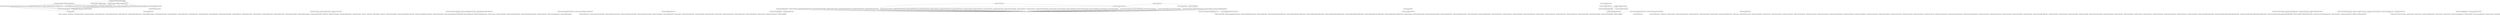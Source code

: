 digraph "packages_zeeguu_api_dot" {
rankdir=BT
charset="utf-8"
"api.zeeguu" [color="black", label=<api.zeeguu>, shape="box", style="solid"];
"api.zeeguu.api" [color="black", label=<api.zeeguu.api>, shape="box", style="solid"];
"api.zeeguu.api.app" [color="black", label=<api.zeeguu.api.app>, shape="box", style="solid"];
"api.zeeguu.api.cross_domain_app" [color="black", label=<api.zeeguu.api.cross_domain_app>, shape="box", style="solid"];
"api.zeeguu.api.custom_fmd_graphs" [color="black", label=<api.zeeguu.api.custom_fmd_graphs>, shape="box", style="solid"];
"api.zeeguu.api.endpoints" [color="black", label=<api.zeeguu.api.endpoints>, shape="box", style="solid"];
"api.zeeguu.api.endpoints.accounts" [color="black", label=<api.zeeguu.api.endpoints.accounts>, shape="box", style="solid"];
"api.zeeguu.api.endpoints.activity_tracking" [color="black", label=<api.zeeguu.api.endpoints.activity_tracking>, shape="box", style="solid"];
"api.zeeguu.api.endpoints.article" [color="black", label=<api.zeeguu.api.endpoints.article>, shape="box", style="solid"];
"api.zeeguu.api.endpoints.bookmarks_and_words" [color="black", label=<api.zeeguu.api.endpoints.bookmarks_and_words>, shape="box", style="solid"];
"api.zeeguu.api.endpoints.exercise_sessions" [color="black", label=<api.zeeguu.api.endpoints.exercise_sessions>, shape="box", style="solid"];
"api.zeeguu.api.endpoints.exercises" [color="black", label=<api.zeeguu.api.endpoints.exercises>, shape="box", style="solid"];
"api.zeeguu.api.endpoints.feature_toggles" [color="black", label=<api.zeeguu.api.endpoints.feature_toggles>, shape="box", style="solid"];
"api.zeeguu.api.endpoints.helpers" [color="black", label=<api.zeeguu.api.endpoints.helpers>, shape="box", style="solid"];
"api.zeeguu.api.endpoints.helpers.activity_sessions" [color="black", label=<api.zeeguu.api.endpoints.helpers.activity_sessions>, shape="box", style="solid"];
"api.zeeguu.api.endpoints.nlp" [color="black", label=<api.zeeguu.api.endpoints.nlp>, shape="box", style="solid"];
"api.zeeguu.api.endpoints.own_texts" [color="black", label=<api.zeeguu.api.endpoints.own_texts>, shape="box", style="solid"];
"api.zeeguu.api.endpoints.reading_sessions" [color="black", label=<api.zeeguu.api.endpoints.reading_sessions>, shape="box", style="solid"];
"api.zeeguu.api.endpoints.search" [color="black", label=<api.zeeguu.api.endpoints.search>, shape="box", style="solid"];
"api.zeeguu.api.endpoints.sessions" [color="black", label=<api.zeeguu.api.endpoints.sessions>, shape="box", style="solid"];
"api.zeeguu.api.endpoints.speech" [color="black", label=<api.zeeguu.api.endpoints.speech>, shape="box", style="solid"];
"api.zeeguu.api.endpoints.student" [color="black", label=<api.zeeguu.api.endpoints.student>, shape="box", style="solid"];
"api.zeeguu.api.endpoints.system_languages" [color="black", label=<api.zeeguu.api.endpoints.system_languages>, shape="box", style="solid"];
"api.zeeguu.api.endpoints.teacher_dashboard" [color="black", label=<api.zeeguu.api.endpoints.teacher_dashboard>, shape="box", style="solid"];
"api.zeeguu.api.endpoints.teacher_dashboard._common_api_parameters" [color="black", label=<api.zeeguu.api.endpoints.teacher_dashboard._common_api_parameters>, shape="box", style="solid"];
"api.zeeguu.api.endpoints.teacher_dashboard._only_teachers_decorator" [color="black", label=<api.zeeguu.api.endpoints.teacher_dashboard._only_teachers_decorator>, shape="box", style="solid"];
"api.zeeguu.api.endpoints.teacher_dashboard._permissions" [color="black", label=<api.zeeguu.api.endpoints.teacher_dashboard._permissions>, shape="box", style="solid"];
"api.zeeguu.api.endpoints.teacher_dashboard.article_management" [color="black", label=<api.zeeguu.api.endpoints.teacher_dashboard.article_management>, shape="box", style="solid"];
"api.zeeguu.api.endpoints.teacher_dashboard.cohorts" [color="black", label=<api.zeeguu.api.endpoints.teacher_dashboard.cohorts>, shape="box", style="solid"];
"api.zeeguu.api.endpoints.teacher_dashboard.general" [color="black", label=<api.zeeguu.api.endpoints.teacher_dashboard.general>, shape="box", style="solid"];
"api.zeeguu.api.endpoints.teacher_dashboard.helpers" [color="black", label=<api.zeeguu.api.endpoints.teacher_dashboard.helpers>, shape="box", style="solid"];
"api.zeeguu.api.endpoints.teacher_dashboard.student" [color="black", label=<api.zeeguu.api.endpoints.teacher_dashboard.student>, shape="box", style="solid"];
"api.zeeguu.api.endpoints.teacher_dashboard.student_exercises" [color="black", label=<api.zeeguu.api.endpoints.teacher_dashboard.student_exercises>, shape="box", style="solid"];
"api.zeeguu.api.endpoints.teacher_dashboard.student_overviews" [color="black", label=<api.zeeguu.api.endpoints.teacher_dashboard.student_overviews>, shape="box", style="solid"];
"api.zeeguu.api.endpoints.teacher_dashboard.student_readings" [color="black", label=<api.zeeguu.api.endpoints.teacher_dashboard.student_readings>, shape="box", style="solid"];
"api.zeeguu.api.endpoints.teacher_dashboard.student_words" [color="black", label=<api.zeeguu.api.endpoints.teacher_dashboard.student_words>, shape="box", style="solid"];
"api.zeeguu.api.endpoints.topics" [color="black", label=<api.zeeguu.api.endpoints.topics>, shape="box", style="solid"];
"api.zeeguu.api.endpoints.translation" [color="black", label=<api.zeeguu.api.endpoints.translation>, shape="box", style="solid"];
"api.zeeguu.api.endpoints.user" [color="black", label=<api.zeeguu.api.endpoints.user>, shape="box", style="solid"];
"api.zeeguu.api.endpoints.user_article" [color="black", label=<api.zeeguu.api.endpoints.user_article>, shape="box", style="solid"];
"api.zeeguu.api.endpoints.user_articles" [color="black", label=<api.zeeguu.api.endpoints.user_articles>, shape="box", style="solid"];
"api.zeeguu.api.endpoints.user_languages" [color="black", label=<api.zeeguu.api.endpoints.user_languages>, shape="box", style="solid"];
"api.zeeguu.api.endpoints.user_notifications" [color="black", label=<api.zeeguu.api.endpoints.user_notifications>, shape="box", style="solid"];
"api.zeeguu.api.endpoints.user_preferences" [color="black", label=<api.zeeguu.api.endpoints.user_preferences>, shape="box", style="solid"];
"api.zeeguu.api.endpoints.user_statistics" [color="black", label=<api.zeeguu.api.endpoints.user_statistics>, shape="box", style="solid"];
"api.zeeguu.api.utils" [color="black", label=<api.zeeguu.api.utils>, shape="box", style="solid"];
"api.zeeguu.api.utils.abort_handling" [color="black", label=<api.zeeguu.api.utils.abort_handling>, shape="box", style="solid"];
"api.zeeguu.api.utils.feedparser_extensions" [color="black", label=<api.zeeguu.api.utils.feedparser_extensions>, shape="box", style="solid"];
"api.zeeguu.api.utils.json_result" [color="black", label=<api.zeeguu.api.utils.json_result>, shape="box", style="solid"];
"api.zeeguu.api.utils.parse_json_boolean" [color="black", label=<api.zeeguu.api.utils.parse_json_boolean>, shape="box", style="solid"];
"api.zeeguu.api.utils.route_wrappers" [color="black", label=<api.zeeguu.api.utils.route_wrappers>, shape="box", style="solid"];
"api.zeeguu.api.utils.translator" [color="black", label=<api.zeeguu.api.utils.translator>, shape="box", style="solid"];
"api.zeeguu.cl" [color="black", label=<api.zeeguu.cl>, shape="box", style="solid"];
"api.zeeguu.config" [color="black", label=<api.zeeguu.config>, shape="box", style="solid"];
"api.zeeguu.config.loader" [color="black", label=<api.zeeguu.config.loader>, shape="box", style="solid"];
"api.zeeguu.core" [color="black", label=<api.zeeguu.core>, shape="box", style="solid"];
"api.zeeguu.core.account_management" [color="black", label=<api.zeeguu.core.account_management>, shape="box", style="solid"];
"api.zeeguu.core.account_management.user_account_creation" [color="black", label=<api.zeeguu.core.account_management.user_account_creation>, shape="box", style="solid"];
"api.zeeguu.core.account_management.user_account_deletion" [color="black", label=<api.zeeguu.core.account_management.user_account_deletion>, shape="box", style="solid"];
"api.zeeguu.core.behavioral_modeling" [color="black", label=<api.zeeguu.core.behavioral_modeling>, shape="box", style="solid"];
"api.zeeguu.core.behavioral_modeling.scroll_last_reading_percentage" [color="black", label=<api.zeeguu.core.behavioral_modeling.scroll_last_reading_percentage>, shape="box", style="solid"];
"api.zeeguu.core.bookmark_quality" [color="black", label=<api.zeeguu.core.bookmark_quality>, shape="box", style="solid"];
"api.zeeguu.core.bookmark_quality.fit_for_study" [color="black", label=<api.zeeguu.core.bookmark_quality.fit_for_study>, shape="box", style="solid"];
"api.zeeguu.core.bookmark_quality.negative_qualities" [color="black", label=<api.zeeguu.core.bookmark_quality.negative_qualities>, shape="box", style="solid"];
"api.zeeguu.core.bookmark_quality.positive_qualities" [color="black", label=<api.zeeguu.core.bookmark_quality.positive_qualities>, shape="box", style="solid"];
"api.zeeguu.core.bookmark_quality.top_bookmarks_for_user" [color="black", label=<api.zeeguu.core.bookmark_quality.top_bookmarks_for_user>, shape="box", style="solid"];
"api.zeeguu.core.constants" [color="black", label=<api.zeeguu.core.constants>, shape="box", style="solid"];
"api.zeeguu.core.content_cleaning" [color="black", label=<api.zeeguu.core.content_cleaning>, shape="box", style="solid"];
"api.zeeguu.core.content_cleaning.content_cleaner" [color="black", label=<api.zeeguu.core.content_cleaning.content_cleaner>, shape="box", style="solid"];
"api.zeeguu.core.content_cleaning.unicode_normalization" [color="black", label=<api.zeeguu.core.content_cleaning.unicode_normalization>, shape="box", style="solid"];
"api.zeeguu.core.content_quality" [color="black", label=<api.zeeguu.core.content_quality>, shape="box", style="solid"];
"api.zeeguu.core.content_quality.quality_filter" [color="black", label=<api.zeeguu.core.content_quality.quality_filter>, shape="box", style="solid"];
"api.zeeguu.core.content_recommender" [color="black", label=<api.zeeguu.core.content_recommender>, shape="box", style="solid"];
"api.zeeguu.core.content_recommender.elastic_recommender" [color="black", label=<api.zeeguu.core.content_recommender.elastic_recommender>, shape="box", style="solid"];
"api.zeeguu.core.content_retriever" [color="black", label=<api.zeeguu.core.content_retriever>, shape="box", style="solid"];
"api.zeeguu.core.content_retriever.article_downloader" [color="black", label=<api.zeeguu.core.content_retriever.article_downloader>, shape="box", style="solid"];
"api.zeeguu.core.content_retriever.crawler_exceptions" [color="black", label=<api.zeeguu.core.content_retriever.crawler_exceptions>, shape="box", style="solid"];
"api.zeeguu.core.content_retriever.parse_with_newspaper" [color="black", label=<api.zeeguu.core.content_retriever.parse_with_newspaper>, shape="box", style="solid"];
"api.zeeguu.core.content_retriever.parse_with_readability_server" [color="black", label=<api.zeeguu.core.content_retriever.parse_with_readability_server>, shape="box", style="solid"];
"api.zeeguu.core.content_retriever.video_dowloader" [color="black", label=<api.zeeguu.core.content_retriever.video_dowloader>, shape="box", style="solid"];
"api.zeeguu.core.crowd_translations" [color="black", label=<api.zeeguu.core.crowd_translations>, shape="box", style="solid"];
"api.zeeguu.core.definition_of_learned" [color="black", label=<api.zeeguu.core.definition_of_learned>, shape="box", style="solid"];
"api.zeeguu.core.definition_of_learned.is_learned" [color="black", label=<api.zeeguu.core.definition_of_learned.is_learned>, shape="box", style="solid"];
"api.zeeguu.core.elastic" [color="black", label=<api.zeeguu.core.elastic>, shape="box", style="solid"];
"api.zeeguu.core.elastic.elastic_query_builder" [color="black", label=<api.zeeguu.core.elastic.elastic_query_builder>, shape="box", style="solid"];
"api.zeeguu.core.elastic.indexing" [color="black", label=<api.zeeguu.core.elastic.indexing>, shape="box", style="solid"];
"api.zeeguu.core.elastic.settings" [color="black", label=<api.zeeguu.core.elastic.settings>, shape="box", style="solid"];
"api.zeeguu.core.emailer" [color="black", label=<api.zeeguu.core.emailer>, shape="box", style="solid"];
"api.zeeguu.core.emailer.password_reset" [color="black", label=<api.zeeguu.core.emailer.password_reset>, shape="box", style="solid"];
"api.zeeguu.core.emailer.user_activity" [color="black", label=<api.zeeguu.core.emailer.user_activity>, shape="box", style="solid"];
"api.zeeguu.core.emailer.zeeguu_mailer" [color="black", label=<api.zeeguu.core.emailer.zeeguu_mailer>, shape="box", style="solid"];
"api.zeeguu.core.exercises" [color="black", label=<api.zeeguu.core.exercises>, shape="box", style="solid"];
"api.zeeguu.core.exercises.similar_words" [color="black", label=<api.zeeguu.core.exercises.similar_words>, shape="box", style="solid"];
"api.zeeguu.core.feed_handler" [color="black", label=<api.zeeguu.core.feed_handler>, shape="box", style="solid"];
"api.zeeguu.core.feed_handler.feed_handler" [color="black", label=<api.zeeguu.core.feed_handler.feed_handler>, shape="box", style="solid"];
"api.zeeguu.core.feed_handler.newspaperfeed" [color="black", label=<api.zeeguu.core.feed_handler.newspaperfeed>, shape="box", style="solid"];
"api.zeeguu.core.feed_handler.rssfeed" [color="black", label=<api.zeeguu.core.feed_handler.rssfeed>, shape="box", style="solid"];
"api.zeeguu.core.language" [color="black", label=<api.zeeguu.core.language>, shape="box", style="solid"];
"api.zeeguu.core.language.difficulty_estimator_factory" [color="black", label=<api.zeeguu.core.language.difficulty_estimator_factory>, shape="box", style="solid"];
"api.zeeguu.core.language.difficulty_estimator_strategy" [color="black", label=<api.zeeguu.core.language.difficulty_estimator_strategy>, shape="box", style="solid"];
"api.zeeguu.core.language.strategies" [color="black", label=<api.zeeguu.core.language.strategies>, shape="box", style="solid"];
"api.zeeguu.core.language.strategies.cognacy_difficulty_estimator" [color="black", label=<api.zeeguu.core.language.strategies.cognacy_difficulty_estimator>, shape="box", style="solid"];
"api.zeeguu.core.language.strategies.cognacy_wh_difficulty_estimator" [color="black", label=<api.zeeguu.core.language.strategies.cognacy_wh_difficulty_estimator>, shape="box", style="solid"];
"api.zeeguu.core.language.strategies.default_difficulty_estimator" [color="black", label=<api.zeeguu.core.language.strategies.default_difficulty_estimator>, shape="box", style="solid"];
"api.zeeguu.core.language.strategies.flesch_kincaid_difficulty_estimator" [color="black", label=<api.zeeguu.core.language.strategies.flesch_kincaid_difficulty_estimator>, shape="box", style="solid"];
"api.zeeguu.core.language.strategies.frequency_difficulty_estimator" [color="black", label=<api.zeeguu.core.language.strategies.frequency_difficulty_estimator>, shape="box", style="solid"];
"api.zeeguu.core.language.strategies.word_history_difficulty_estimator" [color="black", label=<api.zeeguu.core.language.strategies.word_history_difficulty_estimator>, shape="box", style="solid"];
"api.zeeguu.core.language.strategies.word_rank_difficulty_estimator" [color="black", label=<api.zeeguu.core.language.strategies.word_rank_difficulty_estimator>, shape="box", style="solid"];
"api.zeeguu.core.ml_models" [color="black", label=<api.zeeguu.core.ml_models>, shape="box", style="solid"];
"api.zeeguu.core.ml_models.paywall_detector" [color="black", label=<api.zeeguu.core.ml_models.paywall_detector>, shape="box", style="solid"];
"api.zeeguu.core.ml_models.utils" [color="black", label=<api.zeeguu.core.ml_models.utils>, shape="box", style="solid"];
"api.zeeguu.core.model" [color="black", label=<api.zeeguu.core.model>, shape="box", style="solid"];
"api.zeeguu.core.model.article" [color="black", label=<api.zeeguu.core.model.article>, shape="box", style="solid"];
"api.zeeguu.core.model.article_broken_code_map" [color="black", label=<api.zeeguu.core.model.article_broken_code_map>, shape="box", style="solid"];
"api.zeeguu.core.model.article_difficulty_feedback" [color="black", label=<api.zeeguu.core.model.article_difficulty_feedback>, shape="box", style="solid"];
"api.zeeguu.core.model.article_fragment" [color="black", label=<api.zeeguu.core.model.article_fragment>, shape="box", style="solid"];
"api.zeeguu.core.model.article_fragment_context" [color="black", label=<api.zeeguu.core.model.article_fragment_context>, shape="box", style="solid"];
"api.zeeguu.core.model.article_title_context" [color="black", label=<api.zeeguu.core.model.article_title_context>, shape="box", style="solid"];
"api.zeeguu.core.model.article_topic_map" [color="black", label=<api.zeeguu.core.model.article_topic_map>, shape="box", style="solid"];
"api.zeeguu.core.model.article_topic_user_feedback" [color="black", label=<api.zeeguu.core.model.article_topic_user_feedback>, shape="box", style="solid"];
"api.zeeguu.core.model.article_url_keyword_map" [color="black", label=<api.zeeguu.core.model.article_url_keyword_map>, shape="box", style="solid"];
"api.zeeguu.core.model.bookmark" [color="black", label=<api.zeeguu.core.model.bookmark>, shape="box", style="solid"];
"api.zeeguu.core.model.bookmark_context" [color="black", label=<api.zeeguu.core.model.bookmark_context>, shape="box", style="solid"];
"api.zeeguu.core.model.bookmark_user_preference" [color="black", label=<api.zeeguu.core.model.bookmark_user_preference>, shape="box", style="solid"];
"api.zeeguu.core.model.cohort" [color="black", label=<api.zeeguu.core.model.cohort>, shape="box", style="solid"];
"api.zeeguu.core.model.cohort_article_map" [color="black", label=<api.zeeguu.core.model.cohort_article_map>, shape="box", style="solid"];
"api.zeeguu.core.model.context_type" [color="black", label=<api.zeeguu.core.model.context_type>, shape="box", style="solid"];
"api.zeeguu.core.model.difficulty_lingo_rank" [color="black", label=<api.zeeguu.core.model.difficulty_lingo_rank>, shape="box", style="solid"];
"api.zeeguu.core.model.domain_name" [color="black", label=<api.zeeguu.core.model.domain_name>, shape="box", style="solid"];
"api.zeeguu.core.model.exercise" [color="black", label=<api.zeeguu.core.model.exercise>, shape="box", style="solid"];
"api.zeeguu.core.model.exercise_outcome" [color="black", label=<api.zeeguu.core.model.exercise_outcome>, shape="box", style="solid"];
"api.zeeguu.core.model.exercise_source" [color="black", label=<api.zeeguu.core.model.exercise_source>, shape="box", style="solid"];
"api.zeeguu.core.model.feed" [color="black", label=<api.zeeguu.core.model.feed>, shape="box", style="solid"];
"api.zeeguu.core.model.feedback_component" [color="black", label=<api.zeeguu.core.model.feedback_component>, shape="box", style="solid"];
"api.zeeguu.core.model.language" [color="black", label=<api.zeeguu.core.model.language>, shape="box", style="solid"];
"api.zeeguu.core.model.learning_cycle" [color="black", label=<api.zeeguu.core.model.learning_cycle>, shape="box", style="solid"];
"api.zeeguu.core.model.new_text" [color="black", label=<api.zeeguu.core.model.new_text>, shape="box", style="solid"];
"api.zeeguu.core.model.notification" [color="black", label=<api.zeeguu.core.model.notification>, shape="box", style="solid"];
"api.zeeguu.core.model.personal_copy" [color="black", label=<api.zeeguu.core.model.personal_copy>, shape="box", style="solid"];
"api.zeeguu.core.model.search" [color="black", label=<api.zeeguu.core.model.search>, shape="box", style="solid"];
"api.zeeguu.core.model.search_filter" [color="black", label=<api.zeeguu.core.model.search_filter>, shape="box", style="solid"];
"api.zeeguu.core.model.search_subscription" [color="black", label=<api.zeeguu.core.model.search_subscription>, shape="box", style="solid"];
"api.zeeguu.core.model.session" [color="black", label=<api.zeeguu.core.model.session>, shape="box", style="solid"];
"api.zeeguu.core.model.sorted_exercise_log" [color="black", label=<api.zeeguu.core.model.sorted_exercise_log>, shape="box", style="solid"];
"api.zeeguu.core.model.source" [color="black", label=<api.zeeguu.core.model.source>, shape="box", style="solid"];
"api.zeeguu.core.model.source_text" [color="black", label=<api.zeeguu.core.model.source_text>, shape="box", style="solid"];
"api.zeeguu.core.model.source_type" [color="black", label=<api.zeeguu.core.model.source_type>, shape="box", style="solid"];
"api.zeeguu.core.model.starred_article" [color="black", label=<api.zeeguu.core.model.starred_article>, shape="box", style="solid"];
"api.zeeguu.core.model.teacher" [color="black", label=<api.zeeguu.core.model.teacher>, shape="box", style="solid"];
"api.zeeguu.core.model.teacher_cohort_map" [color="black", label=<api.zeeguu.core.model.teacher_cohort_map>, shape="box", style="solid"];
"api.zeeguu.core.model.text" [color="black", label=<api.zeeguu.core.model.text>, shape="box", style="solid"];
"api.zeeguu.core.model.topic" [color="black", label=<api.zeeguu.core.model.topic>, shape="box", style="solid"];
"api.zeeguu.core.model.topic_filter" [color="black", label=<api.zeeguu.core.model.topic_filter>, shape="box", style="solid"];
"api.zeeguu.core.model.topic_subscription" [color="black", label=<api.zeeguu.core.model.topic_subscription>, shape="box", style="solid"];
"api.zeeguu.core.model.unique_code" [color="black", label=<api.zeeguu.core.model.unique_code>, shape="box", style="solid"];
"api.zeeguu.core.model.url" [color="black", label=<api.zeeguu.core.model.url>, shape="box", style="solid"];
"api.zeeguu.core.model.url_keyword" [color="black", label=<api.zeeguu.core.model.url_keyword>, shape="box", style="solid"];
"api.zeeguu.core.model.user" [color="black", label=<api.zeeguu.core.model.user>, shape="box", style="solid"];
"api.zeeguu.core.model.user_activitiy_data" [color="black", label=<api.zeeguu.core.model.user_activitiy_data>, shape="box", style="solid"];
"api.zeeguu.core.model.user_article" [color="black", label=<api.zeeguu.core.model.user_article>, shape="box", style="solid"];
"api.zeeguu.core.model.user_cohort_map" [color="black", label=<api.zeeguu.core.model.user_cohort_map>, shape="box", style="solid"];
"api.zeeguu.core.model.user_exercise_session" [color="black", label=<api.zeeguu.core.model.user_exercise_session>, shape="box", style="solid"];
"api.zeeguu.core.model.user_feedback" [color="black", label=<api.zeeguu.core.model.user_feedback>, shape="box", style="solid"];
"api.zeeguu.core.model.user_language" [color="black", label=<api.zeeguu.core.model.user_language>, shape="box", style="solid"];
"api.zeeguu.core.model.user_notification" [color="black", label=<api.zeeguu.core.model.user_notification>, shape="box", style="solid"];
"api.zeeguu.core.model.user_preference" [color="black", label=<api.zeeguu.core.model.user_preference>, shape="box", style="solid"];
"api.zeeguu.core.model.user_reading_session" [color="black", label=<api.zeeguu.core.model.user_reading_session>, shape="box", style="solid"];
"api.zeeguu.core.model.user_word" [color="black", label=<api.zeeguu.core.model.user_word>, shape="box", style="solid"];
"api.zeeguu.core.model.video_title_context" [color="black", label=<api.zeeguu.core.model.video_title_context>, shape="box", style="solid"];
"api.zeeguu.core.model.word_to_study" [color="black", label=<api.zeeguu.core.model.word_to_study>, shape="box", style="solid"];
"api.zeeguu.core.nlp_pipeline" [color="black", label=<api.zeeguu.core.nlp_pipeline>, shape="box", style="solid"];
"api.zeeguu.core.nlp_pipeline.alignment_errant" [color="black", label=<api.zeeguu.core.nlp_pipeline.alignment_errant>, shape="box", style="solid"];
"api.zeeguu.core.nlp_pipeline.automatic_gec_tagging" [color="black", label=<api.zeeguu.core.nlp_pipeline.automatic_gec_tagging>, shape="box", style="solid"];
"api.zeeguu.core.nlp_pipeline.confusion_generator" [color="black", label=<api.zeeguu.core.nlp_pipeline.confusion_generator>, shape="box", style="solid"];
"api.zeeguu.core.nlp_pipeline.edit_errant" [color="black", label=<api.zeeguu.core.nlp_pipeline.edit_errant>, shape="box", style="solid"];
"api.zeeguu.core.nlp_pipeline.reduce_context" [color="black", label=<api.zeeguu.core.nlp_pipeline.reduce_context>, shape="box", style="solid"];
"api.zeeguu.core.nlp_pipeline.spacy_wrapper" [color="black", label=<api.zeeguu.core.nlp_pipeline.spacy_wrapper>, shape="box", style="solid"];
"api.zeeguu.core.semantic_search" [color="black", label=<api.zeeguu.core.semantic_search>, shape="box", style="solid"];
"api.zeeguu.core.semantic_search.elastic_semantic_search" [color="black", label=<api.zeeguu.core.semantic_search.elastic_semantic_search>, shape="box", style="solid"];
"api.zeeguu.core.semantic_vector_api" [color="black", label=<api.zeeguu.core.semantic_vector_api>, shape="box", style="solid"];
"api.zeeguu.core.semantic_vector_api.retrieve_embeddings" [color="black", label=<api.zeeguu.core.semantic_vector_api.retrieve_embeddings>, shape="box", style="solid"];
"api.zeeguu.core.sql" [color="black", label=<api.zeeguu.core.sql>, shape="box", style="solid"];
"api.zeeguu.core.sql.learner" [color="black", label=<api.zeeguu.core.sql.learner>, shape="box", style="solid"];
"api.zeeguu.core.sql.learner.exercises_history" [color="black", label=<api.zeeguu.core.sql.learner.exercises_history>, shape="box", style="solid"];
"api.zeeguu.core.sql.learner.words" [color="black", label=<api.zeeguu.core.sql.learner.words>, shape="box", style="solid"];
"api.zeeguu.core.sql.query_building" [color="black", label=<api.zeeguu.core.sql.query_building>, shape="box", style="solid"];
"api.zeeguu.core.sql.teacher" [color="black", label=<api.zeeguu.core.sql.teacher>, shape="box", style="solid"];
"api.zeeguu.core.sql.teacher.teachers_for_cohort" [color="black", label=<api.zeeguu.core.sql.teacher.teachers_for_cohort>, shape="box", style="solid"];
"api.zeeguu.core.test" [color="black", label=<api.zeeguu.core.test>, shape="box", style="solid"];
"api.zeeguu.core.test.mocking_the_web" [color="black", label=<api.zeeguu.core.test.mocking_the_web>, shape="box", style="solid"];
"api.zeeguu.core.test.model_test_mixin" [color="black", label=<api.zeeguu.core.test.model_test_mixin>, shape="box", style="solid"];
"api.zeeguu.core.test.rules" [color="black", label=<api.zeeguu.core.test.rules>, shape="box", style="solid"];
"api.zeeguu.core.test.rules.article_rule" [color="black", label=<api.zeeguu.core.test.rules.article_rule>, shape="box", style="solid"];
"api.zeeguu.core.test.rules.base_rule" [color="black", label=<api.zeeguu.core.test.rules.base_rule>, shape="box", style="solid"];
"api.zeeguu.core.test.rules.bookmark_rule" [color="black", label=<api.zeeguu.core.test.rules.bookmark_rule>, shape="box", style="solid"];
"api.zeeguu.core.test.rules.cohort_rule" [color="black", label=<api.zeeguu.core.test.rules.cohort_rule>, shape="box", style="solid"];
"api.zeeguu.core.test.rules.exercise_rule" [color="black", label=<api.zeeguu.core.test.rules.exercise_rule>, shape="box", style="solid"];
"api.zeeguu.core.test.rules.exercise_session_rule" [color="black", label=<api.zeeguu.core.test.rules.exercise_session_rule>, shape="box", style="solid"];
"api.zeeguu.core.test.rules.feed_rule" [color="black", label=<api.zeeguu.core.test.rules.feed_rule>, shape="box", style="solid"];
"api.zeeguu.core.test.rules.language_rule" [color="black", label=<api.zeeguu.core.test.rules.language_rule>, shape="box", style="solid"];
"api.zeeguu.core.test.rules.outcome_rule" [color="black", label=<api.zeeguu.core.test.rules.outcome_rule>, shape="box", style="solid"];
"api.zeeguu.core.test.rules.scheduler_rule" [color="black", label=<api.zeeguu.core.test.rules.scheduler_rule>, shape="box", style="solid"];
"api.zeeguu.core.test.rules.source_rule" [color="black", label=<api.zeeguu.core.test.rules.source_rule>, shape="box", style="solid"];
"api.zeeguu.core.test.rules.text_rule" [color="black", label=<api.zeeguu.core.test.rules.text_rule>, shape="box", style="solid"];
"api.zeeguu.core.test.rules.topic_rule" [color="black", label=<api.zeeguu.core.test.rules.topic_rule>, shape="box", style="solid"];
"api.zeeguu.core.test.rules.url_rule" [color="black", label=<api.zeeguu.core.test.rules.url_rule>, shape="box", style="solid"];
"api.zeeguu.core.test.rules.user_article_rule" [color="black", label=<api.zeeguu.core.test.rules.user_article_rule>, shape="box", style="solid"];
"api.zeeguu.core.test.rules.user_exercise_session_rule" [color="black", label=<api.zeeguu.core.test.rules.user_exercise_session_rule>, shape="box", style="solid"];
"api.zeeguu.core.test.rules.user_reading_session_rule" [color="black", label=<api.zeeguu.core.test.rules.user_reading_session_rule>, shape="box", style="solid"];
"api.zeeguu.core.test.rules.user_rule" [color="black", label=<api.zeeguu.core.test.rules.user_rule>, shape="box", style="solid"];
"api.zeeguu.core.test.rules.user_word_rule" [color="black", label=<api.zeeguu.core.test.rules.user_word_rule>, shape="box", style="solid"];
"api.zeeguu.core.test.test_article" [color="black", label=<api.zeeguu.core.test.test_article>, shape="box", style="solid"];
"api.zeeguu.core.test.test_bookmark" [color="black", label=<api.zeeguu.core.test.test_bookmark>, shape="box", style="solid"];
"api.zeeguu.core.test.test_cohort" [color="black", label=<api.zeeguu.core.test.test_cohort>, shape="box", style="solid"];
"api.zeeguu.core.test.test_difficulty_estimator_factory" [color="black", label=<api.zeeguu.core.test.test_difficulty_estimator_factory>, shape="box", style="solid"];
"api.zeeguu.core.test.test_domain" [color="black", label=<api.zeeguu.core.test.test_domain>, shape="box", style="solid"];
"api.zeeguu.core.test.test_feed" [color="black", label=<api.zeeguu.core.test.test_feed>, shape="box", style="solid"];
"api.zeeguu.core.test.test_language" [color="black", label=<api.zeeguu.core.test.test_language>, shape="box", style="solid"];
"api.zeeguu.core.test.test_logging" [color="black", label=<api.zeeguu.core.test.test_logging>, shape="box", style="solid"];
"api.zeeguu.core.test.test_retrieve_and_compute" [color="black", label=<api.zeeguu.core.test.test_retrieve_and_compute>, shape="box", style="solid"];
"api.zeeguu.core.test.test_scheduling" [color="black", label=<api.zeeguu.core.test.test_scheduling>, shape="box", style="solid"];
"api.zeeguu.core.test.test_text" [color="black", label=<api.zeeguu.core.test.test_text>, shape="box", style="solid"];
"api.zeeguu.core.test.test_tokenizer" [color="black", label=<api.zeeguu.core.test.test_tokenizer>, shape="box", style="solid"];
"api.zeeguu.core.test.test_url" [color="black", label=<api.zeeguu.core.test.test_url>, shape="box", style="solid"];
"api.zeeguu.core.test.test_url_keywords" [color="black", label=<api.zeeguu.core.test.test_url_keywords>, shape="box", style="solid"];
"api.zeeguu.core.test.test_user" [color="black", label=<api.zeeguu.core.test.test_user>, shape="box", style="solid"];
"api.zeeguu.core.test.test_user_article" [color="black", label=<api.zeeguu.core.test.test_user_article>, shape="box", style="solid"];
"api.zeeguu.core.test.test_user_preferences" [color="black", label=<api.zeeguu.core.test.test_user_preferences>, shape="box", style="solid"];
"api.zeeguu.core.test.test_user_word" [color="black", label=<api.zeeguu.core.test.test_user_word>, shape="box", style="solid"];
"api.zeeguu.core.test.testing_data" [color="black", label=<api.zeeguu.core.test.testing_data>, shape="box", style="solid"];
"api.zeeguu.core.test.tests_difficulty_estimator_strategies" [color="black", label=<api.zeeguu.core.test.tests_difficulty_estimator_strategies>, shape="box", style="solid"];
"api.zeeguu.core.test.tests_difficulty_estimator_strategies.test_default_difficulty_estimator" [color="black", label=<api.zeeguu.core.test.tests_difficulty_estimator_strategies.test_default_difficulty_estimator>, shape="box", style="solid"];
"api.zeeguu.core.test.tests_difficulty_estimator_strategies.test_flesch_kincaid_difficulty_estimator" [color="black", label=<api.zeeguu.core.test.tests_difficulty_estimator_strategies.test_flesch_kincaid_difficulty_estimator>, shape="box", style="solid"];
"api.zeeguu.core.test.tests_difficulty_estimator_strategies.test_frequency_difficulty_estimator" [color="black", label=<api.zeeguu.core.test.tests_difficulty_estimator_strategies.test_frequency_difficulty_estimator>, shape="box", style="solid"];
"api.zeeguu.core.tokenization" [color="black", label=<api.zeeguu.core.tokenization>, shape="box", style="solid"];
"api.zeeguu.core.tokenization.nltk_tokenizer" [color="black", label=<api.zeeguu.core.tokenization.nltk_tokenizer>, shape="box", style="solid"];
"api.zeeguu.core.tokenization.stanza_tokenizer" [color="black", label=<api.zeeguu.core.tokenization.stanza_tokenizer>, shape="box", style="solid"];
"api.zeeguu.core.tokenization.token" [color="black", label=<api.zeeguu.core.tokenization.token>, shape="box", style="solid"];
"api.zeeguu.core.tokenization.zeeguu_tokenizer" [color="black", label=<api.zeeguu.core.tokenization.zeeguu_tokenizer>, shape="box", style="solid"];
"api.zeeguu.core.user_activity_hooks" [color="black", label=<api.zeeguu.core.user_activity_hooks>, shape="box", style="solid"];
"api.zeeguu.core.user_activity_hooks.article_interaction_hooks" [color="black", label=<api.zeeguu.core.user_activity_hooks.article_interaction_hooks>, shape="box", style="solid"];
"api.zeeguu.core.user_statistics" [color="black", label=<api.zeeguu.core.user_statistics>, shape="box", style="solid"];
"api.zeeguu.core.user_statistics.activity" [color="black", label=<api.zeeguu.core.user_statistics.activity>, shape="box", style="solid"];
"api.zeeguu.core.user_statistics.exercise_corectness" [color="black", label=<api.zeeguu.core.user_statistics.exercise_corectness>, shape="box", style="solid"];
"api.zeeguu.core.user_statistics.exercise_sessions" [color="black", label=<api.zeeguu.core.user_statistics.exercise_sessions>, shape="box", style="solid"];
"api.zeeguu.core.user_statistics.reading_sessions" [color="black", label=<api.zeeguu.core.user_statistics.reading_sessions>, shape="box", style="solid"];
"api.zeeguu.core.user_statistics.student_overview" [color="black", label=<api.zeeguu.core.user_statistics.student_overview>, shape="box", style="solid"];
"api.zeeguu.core.util" [color="black", label=<api.zeeguu.core.util>, shape="box", style="solid"];
"api.zeeguu.core.util.compute_fk_word_count" [color="black", label=<api.zeeguu.core.util.compute_fk_word_count>, shape="box", style="solid"];
"api.zeeguu.core.util.encoding" [color="black", label=<api.zeeguu.core.util.encoding>, shape="box", style="solid"];
"api.zeeguu.core.util.hash" [color="black", label=<api.zeeguu.core.util.hash>, shape="box", style="solid"];
"api.zeeguu.core.util.list" [color="black", label=<api.zeeguu.core.util.list>, shape="box", style="solid"];
"api.zeeguu.core.util.reading_time_estimator" [color="black", label=<api.zeeguu.core.util.reading_time_estimator>, shape="box", style="solid"];
"api.zeeguu.core.util.text" [color="black", label=<api.zeeguu.core.util.text>, shape="box", style="solid"];
"api.zeeguu.core.util.time" [color="black", label=<api.zeeguu.core.util.time>, shape="box", style="solid"];
"api.zeeguu.core.util.time_conversion" [color="black", label=<api.zeeguu.core.util.time_conversion>, shape="box", style="solid"];
"api.zeeguu.core.util.timer_logging_decorator" [color="black", label=<api.zeeguu.core.util.timer_logging_decorator>, shape="box", style="solid"];
"api.zeeguu.core.word_filter" [color="black", label=<api.zeeguu.core.word_filter>, shape="box", style="solid"];
"api.zeeguu.core.word_filter.profanity_filter" [color="black", label=<api.zeeguu.core.word_filter.profanity_filter>, shape="box", style="solid"];
"api.zeeguu.core.word_filter.proper_noun_filter" [color="black", label=<api.zeeguu.core.word_filter.proper_noun_filter>, shape="box", style="solid"];
"api.zeeguu.core.word_scheduling" [color="black", label=<api.zeeguu.core.word_scheduling>, shape="box", style="solid"];
"api.zeeguu.core.word_scheduling.basicSR" [color="black", label=<api.zeeguu.core.word_scheduling.basicSR>, shape="box", style="solid"];
"api.zeeguu.core.word_scheduling.basicSR.basicSR" [color="black", label=<api.zeeguu.core.word_scheduling.basicSR.basicSR>, shape="box", style="solid"];
"api.zeeguu.core.word_scheduling.basicSR.four_levels_per_word" [color="black", label=<api.zeeguu.core.word_scheduling.basicSR.four_levels_per_word>, shape="box", style="solid"];
"api.zeeguu.core.word_scheduling.basicSR.two_learning_cycles_per_word" [color="black", label=<api.zeeguu.core.word_scheduling.basicSR.two_learning_cycles_per_word>, shape="box", style="solid"];
"api.zeeguu.core.word_stats" [color="black", label=<api.zeeguu.core.word_stats>, shape="box", style="solid"];
"api.zeeguu.logging" [color="black", label=<api.zeeguu.logging>, shape="box", style="solid"];
"api.zeeguu.api.app" -> "api.zeeguu.api.endpoints" [arrowhead="open", arrowtail="none"];
"api.zeeguu.api.endpoints" -> "api.zeeguu.api.endpoints.nlp" [arrowhead="open", arrowtail="none"];
"api.zeeguu.api.endpoints" -> "api.zeeguu.api.endpoints.reading_sessions" [arrowhead="open", arrowtail="none"];
"api.zeeguu.api.endpoints" -> "api.zeeguu.api.endpoints.student" [arrowhead="open", arrowtail="none"];
"api.zeeguu.api.endpoints" -> "api.zeeguu.api.endpoints.teacher_dashboard" [arrowhead="open", arrowtail="none"];
"api.zeeguu.api.endpoints.exercise_sessions" -> "api.zeeguu.api.endpoints.helpers.activity_sessions" [arrowhead="open", arrowtail="none"];
"api.zeeguu.api.endpoints.reading_sessions" -> "api.zeeguu.api.endpoints.helpers.activity_sessions" [arrowhead="open", arrowtail="none"];
"api.zeeguu.api.endpoints.teacher_dashboard" -> "api.zeeguu.api.endpoints.student" [arrowhead="open", arrowtail="none"];
"api.zeeguu.api.endpoints.teacher_dashboard" -> "api.zeeguu.api.endpoints.teacher_dashboard.article_management" [arrowhead="open", arrowtail="none"];
"api.zeeguu.api.endpoints.teacher_dashboard" -> "api.zeeguu.api.endpoints.teacher_dashboard.cohorts" [arrowhead="open", arrowtail="none"];
"api.zeeguu.api.endpoints.teacher_dashboard" -> "api.zeeguu.api.endpoints.teacher_dashboard.general" [arrowhead="open", arrowtail="none"];
"api.zeeguu.api.endpoints.teacher_dashboard" -> "api.zeeguu.api.endpoints.teacher_dashboard.student_exercises" [arrowhead="open", arrowtail="none"];
"api.zeeguu.api.endpoints.teacher_dashboard" -> "api.zeeguu.api.endpoints.teacher_dashboard.student_overviews" [arrowhead="open", arrowtail="none"];
"api.zeeguu.api.endpoints.teacher_dashboard" -> "api.zeeguu.api.endpoints.teacher_dashboard.student_readings" [arrowhead="open", arrowtail="none"];
"api.zeeguu.api.endpoints.teacher_dashboard" -> "api.zeeguu.api.endpoints.teacher_dashboard.student_words" [arrowhead="open", arrowtail="none"];
"api.zeeguu.api.endpoints.teacher_dashboard._only_teachers_decorator" -> "api.zeeguu.api.endpoints.teacher_dashboard._permissions" [arrowhead="open", arrowtail="none"];
"api.zeeguu.api.endpoints.teacher_dashboard.article_management" -> "api.zeeguu.api.endpoints.teacher_dashboard._only_teachers_decorator" [arrowhead="open", arrowtail="none"];
"api.zeeguu.api.endpoints.teacher_dashboard.article_management" -> "api.zeeguu.api.endpoints.teacher_dashboard._permissions" [arrowhead="open", arrowtail="none"];
"api.zeeguu.api.endpoints.teacher_dashboard.cohorts" -> "api.zeeguu.api.endpoints.teacher_dashboard._common_api_parameters" [arrowhead="open", arrowtail="none"];
"api.zeeguu.api.endpoints.teacher_dashboard.cohorts" -> "api.zeeguu.api.endpoints.teacher_dashboard._only_teachers_decorator" [arrowhead="open", arrowtail="none"];
"api.zeeguu.api.endpoints.teacher_dashboard.cohorts" -> "api.zeeguu.api.endpoints.teacher_dashboard._permissions" [arrowhead="open", arrowtail="none"];
"api.zeeguu.api.endpoints.teacher_dashboard.cohorts" -> "api.zeeguu.api.endpoints.teacher_dashboard.helpers" [arrowhead="open", arrowtail="none"];
"api.zeeguu.api.endpoints.teacher_dashboard.general" -> "api.zeeguu.api.endpoints.teacher_dashboard._only_teachers_decorator" [arrowhead="open", arrowtail="none"];
"api.zeeguu.api.endpoints.teacher_dashboard.general" -> "api.zeeguu.api.endpoints.teacher_dashboard._permissions" [arrowhead="open", arrowtail="none"];
"api.zeeguu.api.endpoints.teacher_dashboard.general" -> "api.zeeguu.api.endpoints.teacher_dashboard.helpers" [arrowhead="open", arrowtail="none"];
"api.zeeguu.api.endpoints.teacher_dashboard.student" -> "api.zeeguu.api.endpoints.teacher_dashboard._common_api_parameters" [arrowhead="open", arrowtail="none"];
"api.zeeguu.api.endpoints.teacher_dashboard.student" -> "api.zeeguu.api.endpoints.teacher_dashboard._only_teachers_decorator" [arrowhead="open", arrowtail="none"];
"api.zeeguu.api.endpoints.teacher_dashboard.student" -> "api.zeeguu.api.endpoints.teacher_dashboard._permissions" [arrowhead="open", arrowtail="none"];
"api.zeeguu.api.endpoints.teacher_dashboard.student" -> "api.zeeguu.api.endpoints.teacher_dashboard.helpers" [arrowhead="open", arrowtail="none"];
"api.zeeguu.api.endpoints.teacher_dashboard.student_exercises" -> "api.zeeguu.api.endpoints.teacher_dashboard._common_api_parameters" [arrowhead="open", arrowtail="none"];
"api.zeeguu.api.endpoints.teacher_dashboard.student_overviews" -> "api.zeeguu.api.endpoints.teacher_dashboard._common_api_parameters" [arrowhead="open", arrowtail="none"];
"api.zeeguu.api.endpoints.teacher_dashboard.student_readings" -> "api.zeeguu.api.endpoints.teacher_dashboard._common_api_parameters" [arrowhead="open", arrowtail="none"];
"api.zeeguu.api.endpoints.teacher_dashboard.student_words" -> "api.zeeguu.api.endpoints.teacher_dashboard._common_api_parameters" [arrowhead="open", arrowtail="none"];
"api.zeeguu.api.endpoints.user_notifications" -> "api.zeeguu.api.endpoints.exercises" [arrowhead="open", arrowtail="none"];
"api.zeeguu.api.utils" -> "api.zeeguu.api.utils.json_result" [arrowhead="open", arrowtail="none"];
"api.zeeguu.api.utils" -> "api.zeeguu.api.utils.parse_json_boolean" [arrowhead="open", arrowtail="none"];
"api.zeeguu.api.utils" -> "api.zeeguu.api.utils.route_wrappers" [arrowhead="open", arrowtail="none"];
"api.zeeguu.core.bookmark_quality" -> "api.zeeguu.core.bookmark_quality.negative_qualities" [arrowhead="open", arrowtail="none"];
"api.zeeguu.core.bookmark_quality" -> "api.zeeguu.core.bookmark_quality.positive_qualities" [arrowhead="open", arrowtail="none"];
"api.zeeguu.core.bookmark_quality" -> "api.zeeguu.core.bookmark_quality.top_bookmarks_for_user" [arrowhead="open", arrowtail="none"];
"api.zeeguu.core.content_recommender" -> "api.zeeguu.core.content_recommender.elastic_recommender" [arrowhead="open", arrowtail="none"];
"api.zeeguu.core.content_retriever" -> "api.zeeguu.core.content_retriever.parse_with_readability_server" [arrowhead="open", arrowtail="none"];
"api.zeeguu.core.definition_of_learned" -> "api.zeeguu.core.definition_of_learned.is_learned" [arrowhead="open", arrowtail="none"];
"api.zeeguu.core.feed_handler" -> "api.zeeguu.core.feed_handler.newspaperfeed" [arrowhead="open", arrowtail="none"];
"api.zeeguu.core.feed_handler" -> "api.zeeguu.core.feed_handler.rssfeed" [arrowhead="open", arrowtail="none"];
"api.zeeguu.core.feed_handler.newspaperfeed" -> "api.zeeguu.core.feed_handler.feed_handler" [arrowhead="open", arrowtail="none"];
"api.zeeguu.core.feed_handler.rssfeed" -> "api.zeeguu.core.feed_handler.feed_handler" [arrowhead="open", arrowtail="none"];
"api.zeeguu.core.ml_models" -> "api.zeeguu.core.ml_models.paywall_detector" [arrowhead="open", arrowtail="none"];
"api.zeeguu.core.ml_models.paywall_detector" -> "api.zeeguu.core.ml_models.utils" [arrowhead="open", arrowtail="none"];
"api.zeeguu.core.model" -> "api.zeeguu.core.language" [arrowhead="open", arrowtail="none"];
"api.zeeguu.core.model" -> "api.zeeguu.core.model.article" [arrowhead="open", arrowtail="none"];
"api.zeeguu.core.model" -> "api.zeeguu.core.model.article_broken_code_map" [arrowhead="open", arrowtail="none"];
"api.zeeguu.core.model" -> "api.zeeguu.core.model.article_difficulty_feedback" [arrowhead="open", arrowtail="none"];
"api.zeeguu.core.model" -> "api.zeeguu.core.model.article_fragment" [arrowhead="open", arrowtail="none"];
"api.zeeguu.core.model" -> "api.zeeguu.core.model.article_fragment_context" [arrowhead="open", arrowtail="none"];
"api.zeeguu.core.model" -> "api.zeeguu.core.model.article_topic_map" [arrowhead="open", arrowtail="none"];
"api.zeeguu.core.model" -> "api.zeeguu.core.model.article_url_keyword_map" [arrowhead="open", arrowtail="none"];
"api.zeeguu.core.model" -> "api.zeeguu.core.model.bookmark" [arrowhead="open", arrowtail="none"];
"api.zeeguu.core.model" -> "api.zeeguu.core.model.cohort" [arrowhead="open", arrowtail="none"];
"api.zeeguu.core.model" -> "api.zeeguu.core.model.cohort_article_map" [arrowhead="open", arrowtail="none"];
"api.zeeguu.core.model" -> "api.zeeguu.core.model.difficulty_lingo_rank" [arrowhead="open", arrowtail="none"];
"api.zeeguu.core.model" -> "api.zeeguu.core.model.domain_name" [arrowhead="open", arrowtail="none"];
"api.zeeguu.core.model" -> "api.zeeguu.core.model.exercise" [arrowhead="open", arrowtail="none"];
"api.zeeguu.core.model" -> "api.zeeguu.core.model.exercise_outcome" [arrowhead="open", arrowtail="none"];
"api.zeeguu.core.model" -> "api.zeeguu.core.model.exercise_source" [arrowhead="open", arrowtail="none"];
"api.zeeguu.core.model" -> "api.zeeguu.core.model.feed" [arrowhead="open", arrowtail="none"];
"api.zeeguu.core.model" -> "api.zeeguu.core.model.personal_copy" [arrowhead="open", arrowtail="none"];
"api.zeeguu.core.model" -> "api.zeeguu.core.model.search" [arrowhead="open", arrowtail="none"];
"api.zeeguu.core.model" -> "api.zeeguu.core.model.search_filter" [arrowhead="open", arrowtail="none"];
"api.zeeguu.core.model" -> "api.zeeguu.core.model.search_subscription" [arrowhead="open", arrowtail="none"];
"api.zeeguu.core.model" -> "api.zeeguu.core.model.session" [arrowhead="open", arrowtail="none"];
"api.zeeguu.core.model" -> "api.zeeguu.core.model.teacher" [arrowhead="open", arrowtail="none"];
"api.zeeguu.core.model" -> "api.zeeguu.core.model.teacher_cohort_map" [arrowhead="open", arrowtail="none"];
"api.zeeguu.core.model" -> "api.zeeguu.core.model.text" [arrowhead="open", arrowtail="none"];
"api.zeeguu.core.model" -> "api.zeeguu.core.model.topic" [arrowhead="open", arrowtail="none"];
"api.zeeguu.core.model" -> "api.zeeguu.core.model.topic_filter" [arrowhead="open", arrowtail="none"];
"api.zeeguu.core.model" -> "api.zeeguu.core.model.topic_subscription" [arrowhead="open", arrowtail="none"];
"api.zeeguu.core.model" -> "api.zeeguu.core.model.unique_code" [arrowhead="open", arrowtail="none"];
"api.zeeguu.core.model" -> "api.zeeguu.core.model.url" [arrowhead="open", arrowtail="none"];
"api.zeeguu.core.model" -> "api.zeeguu.core.model.url_keyword" [arrowhead="open", arrowtail="none"];
"api.zeeguu.core.model" -> "api.zeeguu.core.model.user" [arrowhead="open", arrowtail="none"];
"api.zeeguu.core.model" -> "api.zeeguu.core.model.user_activitiy_data" [arrowhead="open", arrowtail="none"];
"api.zeeguu.core.model" -> "api.zeeguu.core.model.user_article" [arrowhead="open", arrowtail="none"];
"api.zeeguu.core.model" -> "api.zeeguu.core.model.user_cohort_map" [arrowhead="open", arrowtail="none"];
"api.zeeguu.core.model" -> "api.zeeguu.core.model.user_exercise_session" [arrowhead="open", arrowtail="none"];
"api.zeeguu.core.model" -> "api.zeeguu.core.model.user_language" [arrowhead="open", arrowtail="none"];
"api.zeeguu.core.model" -> "api.zeeguu.core.model.user_preference" [arrowhead="open", arrowtail="none"];
"api.zeeguu.core.model" -> "api.zeeguu.core.model.user_reading_session" [arrowhead="open", arrowtail="none"];
"api.zeeguu.core.model" -> "api.zeeguu.core.model.user_word" [arrowhead="open", arrowtail="none"];
"api.zeeguu.core.model" -> "api.zeeguu.core.model.word_to_study" [arrowhead="open", arrowtail="none"];
"api.zeeguu.core.model" -> "api.zeeguu.core.word_scheduling.basicSR.basicSR" [arrowhead="open", arrowtail="none"];
"api.zeeguu.core.model.user_cohort_map" -> "api.zeeguu.core.model.cohort" [arrowhead="open", arrowtail="none"];
"api.zeeguu.core.model.user_cohort_map" -> "api.zeeguu.core.model.user" [arrowhead="open", arrowtail="none"];
"api.zeeguu.core.model.user_exercise_session" -> "api.zeeguu.core.model.user_cohort_map" [arrowhead="open", arrowtail="none"];
"api.zeeguu.core.model.user_reading_session" -> "api.zeeguu.core.model.user_cohort_map" [arrowhead="open", arrowtail="none"];
"api.zeeguu.core.model.word_to_study" -> "api.zeeguu.core.model.bookmark" [arrowhead="open", arrowtail="none"];
"api.zeeguu.core.model.word_to_study" -> "api.zeeguu.core.model.language" [arrowhead="open", arrowtail="none"];
"api.zeeguu.core.model.word_to_study" -> "api.zeeguu.core.model.user" [arrowhead="open", arrowtail="none"];
"api.zeeguu.core.nlp_pipeline" -> "api.zeeguu.core.nlp_pipeline.automatic_gec_tagging" [arrowhead="open", arrowtail="none"];
"api.zeeguu.core.nlp_pipeline" -> "api.zeeguu.core.nlp_pipeline.confusion_generator" [arrowhead="open", arrowtail="none"];
"api.zeeguu.core.nlp_pipeline" -> "api.zeeguu.core.nlp_pipeline.reduce_context" [arrowhead="open", arrowtail="none"];
"api.zeeguu.core.nlp_pipeline" -> "api.zeeguu.core.nlp_pipeline.spacy_wrapper" [arrowhead="open", arrowtail="none"];
"api.zeeguu.core.nlp_pipeline.alignment_errant" -> "api.zeeguu.core.nlp_pipeline.edit_errant" [arrowhead="open", arrowtail="none"];
"api.zeeguu.core.nlp_pipeline.automatic_gec_tagging" -> "api.zeeguu.core.nlp_pipeline.alignment_errant" [arrowhead="open", arrowtail="none"];
"api.zeeguu.core.nlp_pipeline.automatic_gec_tagging" -> "api.zeeguu.core.nlp_pipeline.spacy_wrapper" [arrowhead="open", arrowtail="none"];
"api.zeeguu.core.nlp_pipeline.confusion_generator" -> "api.zeeguu.core.nlp_pipeline.automatic_gec_tagging" [arrowhead="open", arrowtail="none"];
"api.zeeguu.core.nlp_pipeline.confusion_generator" -> "api.zeeguu.core.nlp_pipeline.spacy_wrapper" [arrowhead="open", arrowtail="none"];
"api.zeeguu.core.nlp_pipeline.reduce_context" -> "api.zeeguu.core.nlp_pipeline.spacy_wrapper" [arrowhead="open", arrowtail="none"];
"api.zeeguu.core.semantic_search" -> "api.zeeguu.core.semantic_search.elastic_semantic_search" [arrowhead="open", arrowtail="none"];
"api.zeeguu.core.semantic_vector_api" -> "api.zeeguu.core.semantic_vector_api.retrieve_embeddings" [arrowhead="open", arrowtail="none"];
"api.zeeguu.core.test.test_url_keywords" -> "api.zeeguu.core.test.mocking_the_web" [arrowhead="open", arrowtail="none"];
"api.zeeguu.core.tokenization" -> "api.zeeguu.core.tokenization.nltk_tokenizer" [arrowhead="open", arrowtail="none"];
"api.zeeguu.core.tokenization" -> "api.zeeguu.core.tokenization.stanza_tokenizer" [arrowhead="open", arrowtail="none"];
"api.zeeguu.core.tokenization" -> "api.zeeguu.core.tokenization.token" [arrowhead="open", arrowtail="none"];
"api.zeeguu.core.tokenization" -> "api.zeeguu.core.tokenization.zeeguu_tokenizer" [arrowhead="open", arrowtail="none"];
"api.zeeguu.core.user_statistics.student_overview" -> "api.zeeguu.core.user_statistics.exercise_corectness" [arrowhead="open", arrowtail="none"];
"api.zeeguu.core.user_statistics.student_overview" -> "api.zeeguu.core.user_statistics.exercise_sessions" [arrowhead="open", arrowtail="none"];
"api.zeeguu.core.user_statistics.student_overview" -> "api.zeeguu.core.user_statistics.reading_sessions" [arrowhead="open", arrowtail="none"];
"api.zeeguu.core.util" -> "api.zeeguu.core.util.compute_fk_word_count" [arrowhead="open", arrowtail="none"];
"api.zeeguu.core.util" -> "api.zeeguu.core.util.time_conversion" [arrowhead="open", arrowtail="none"];
"api.zeeguu.core.word_filter" -> "api.zeeguu.core.word_filter.profanity_filter" [arrowhead="open", arrowtail="none"];
"api.zeeguu.core.word_filter" -> "api.zeeguu.core.word_filter.proper_noun_filter" [arrowhead="open", arrowtail="none"];
"api.zeeguu.core.word_scheduling" -> "api.zeeguu.core.word_scheduling.basicSR.basicSR" [arrowhead="open", arrowtail="none"];
"api.zeeguu.core.word_scheduling" -> "api.zeeguu.core.word_scheduling.basicSR.four_levels_per_word" [arrowhead="open", arrowtail="none"];
"api.zeeguu.core.word_scheduling" -> "api.zeeguu.core.word_scheduling.basicSR.two_learning_cycles_per_word" [arrowhead="open", arrowtail="none"];
"api.zeeguu.core.word_scheduling.basicSR.four_levels_per_word" -> "api.zeeguu.core.word_scheduling.basicSR.basicSR" [arrowhead="open", arrowtail="none"];
"api.zeeguu.core.word_scheduling.basicSR.two_learning_cycles_per_word" -> "api.zeeguu.core.word_scheduling.basicSR.basicSR" [arrowhead="open", arrowtail="none"];
}
